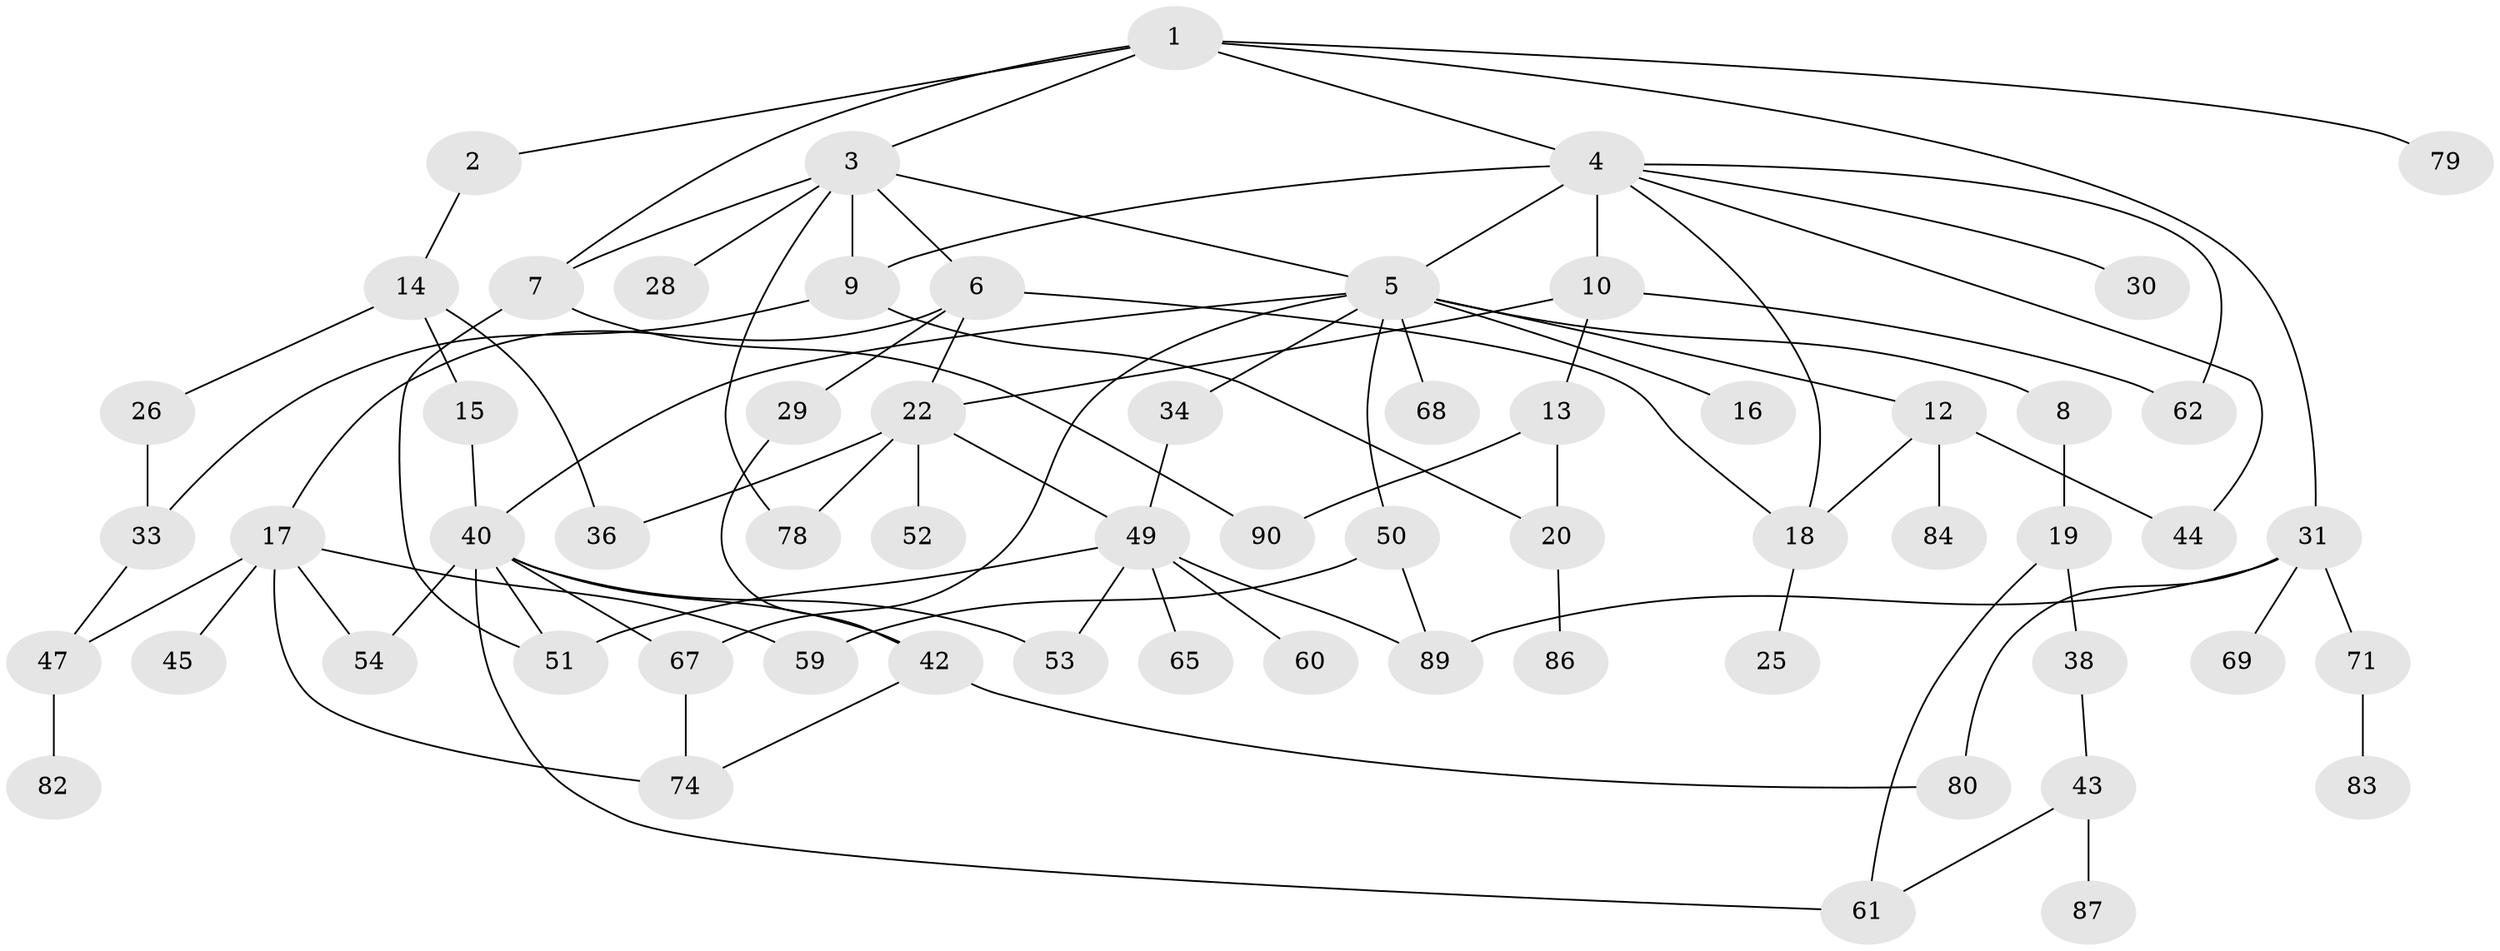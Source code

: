 // Generated by graph-tools (version 1.1) at 2025/51/02/27/25 19:51:38]
// undirected, 62 vertices, 91 edges
graph export_dot {
graph [start="1"]
  node [color=gray90,style=filled];
  1 [super="+58"];
  2;
  3 [super="+46"];
  4 [super="+21"];
  5 [super="+23"];
  6;
  7 [super="+35"];
  8 [super="+66"];
  9 [super="+11"];
  10;
  12 [super="+88"];
  13 [super="+72"];
  14 [super="+27"];
  15;
  16 [super="+55"];
  17 [super="+32"];
  18 [super="+24"];
  19;
  20;
  22 [super="+39"];
  25;
  26;
  28;
  29 [super="+37"];
  30 [super="+64"];
  31 [super="+48"];
  33 [super="+73"];
  34 [super="+77"];
  36;
  38;
  40 [super="+41"];
  42;
  43 [super="+63"];
  44;
  45;
  47;
  49 [super="+57"];
  50 [super="+85"];
  51 [super="+76"];
  52 [super="+56"];
  53;
  54;
  59;
  60;
  61 [super="+70"];
  62 [super="+75"];
  65;
  67 [super="+81"];
  68;
  69;
  71;
  74;
  78;
  79;
  80;
  82;
  83;
  84;
  86;
  87;
  89;
  90;
  1 -- 2;
  1 -- 3;
  1 -- 4;
  1 -- 7;
  1 -- 31;
  1 -- 79;
  2 -- 14;
  3 -- 5;
  3 -- 6;
  3 -- 28;
  3 -- 7;
  3 -- 9;
  3 -- 78;
  4 -- 9;
  4 -- 10 [weight=2];
  4 -- 44;
  4 -- 18;
  4 -- 30;
  4 -- 62;
  4 -- 5;
  5 -- 8 [weight=2];
  5 -- 12;
  5 -- 16;
  5 -- 34 [weight=2];
  5 -- 50;
  5 -- 67;
  5 -- 40;
  5 -- 68;
  6 -- 17;
  6 -- 18;
  6 -- 29;
  6 -- 22;
  7 -- 90;
  7 -- 51;
  8 -- 19;
  9 -- 20;
  9 -- 33;
  10 -- 13;
  10 -- 22;
  10 -- 62;
  12 -- 44;
  12 -- 84;
  12 -- 18;
  13 -- 20;
  13 -- 90;
  14 -- 15;
  14 -- 26;
  14 -- 36;
  15 -- 40;
  17 -- 54;
  17 -- 74;
  17 -- 59;
  17 -- 45;
  17 -- 47;
  18 -- 25;
  19 -- 38;
  19 -- 61;
  20 -- 86;
  22 -- 49;
  22 -- 52;
  22 -- 78;
  22 -- 36;
  26 -- 33;
  29 -- 42;
  31 -- 69;
  31 -- 89;
  31 -- 80;
  31 -- 71;
  33 -- 47;
  34 -- 49;
  38 -- 43;
  40 -- 54;
  40 -- 67;
  40 -- 53;
  40 -- 42;
  40 -- 51;
  40 -- 61;
  42 -- 80;
  42 -- 74;
  43 -- 87;
  43 -- 61;
  47 -- 82;
  49 -- 60;
  49 -- 65;
  49 -- 53;
  49 -- 89;
  49 -- 51;
  50 -- 59;
  50 -- 89;
  67 -- 74;
  71 -- 83;
}
